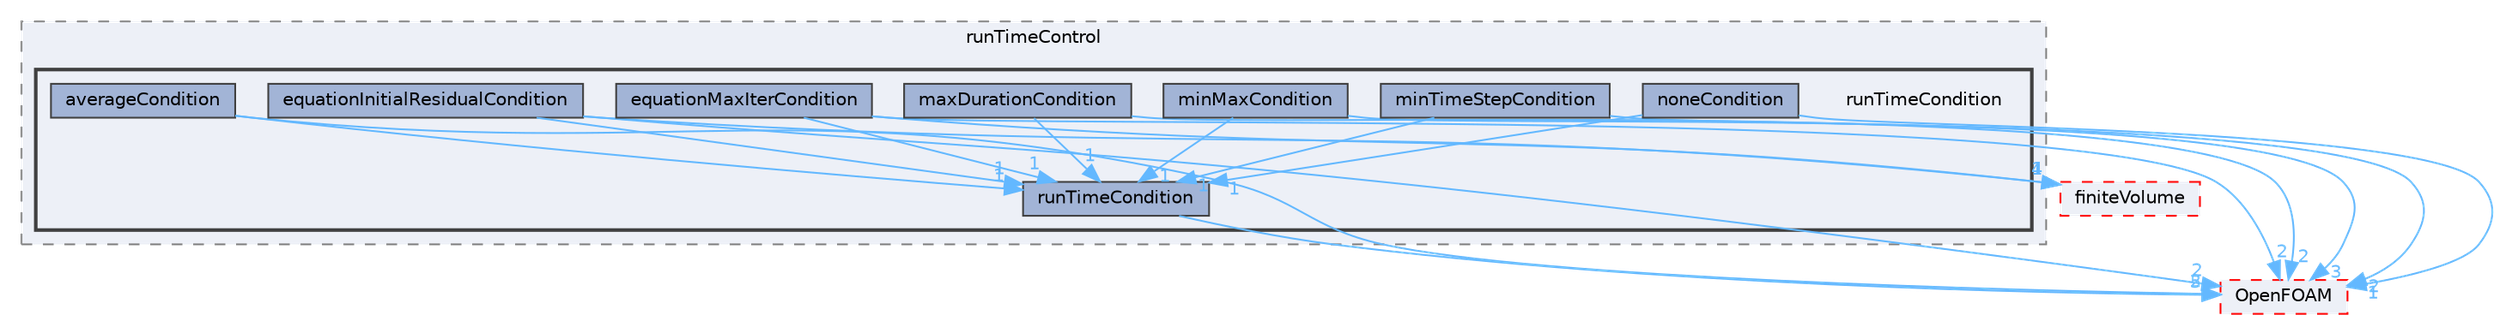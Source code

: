 digraph "src/functionObjects/utilities/runTimeControl/runTimeCondition"
{
 // LATEX_PDF_SIZE
  bgcolor="transparent";
  edge [fontname=Helvetica,fontsize=10,labelfontname=Helvetica,labelfontsize=10];
  node [fontname=Helvetica,fontsize=10,shape=box,height=0.2,width=0.4];
  compound=true
  subgraph clusterdir_a29bb062b3e1fe9387cade838989d0f9 {
    graph [ bgcolor="#edf0f7", pencolor="grey50", label="runTimeControl", fontname=Helvetica,fontsize=10 style="filled,dashed", URL="dir_a29bb062b3e1fe9387cade838989d0f9.html",tooltip=""]
  subgraph clusterdir_580354f5e34525023f59f0d894ed39c6 {
    graph [ bgcolor="#edf0f7", pencolor="grey25", label="", fontname=Helvetica,fontsize=10 style="filled,bold", URL="dir_580354f5e34525023f59f0d894ed39c6.html",tooltip=""]
    dir_580354f5e34525023f59f0d894ed39c6 [shape=plaintext, label="runTimeCondition"];
  dir_baf3c5fd751ebce46b705b90661a823a [label="averageCondition", fillcolor="#a2b4d6", color="grey25", style="filled", URL="dir_baf3c5fd751ebce46b705b90661a823a.html",tooltip=""];
  dir_ba15d7a3bfe878c3a1335bcaa4f3fccc [label="equationInitialResidualCondition", fillcolor="#a2b4d6", color="grey25", style="filled", URL="dir_ba15d7a3bfe878c3a1335bcaa4f3fccc.html",tooltip=""];
  dir_bca52e936eb790e95e19a847820a4f79 [label="equationMaxIterCondition", fillcolor="#a2b4d6", color="grey25", style="filled", URL="dir_bca52e936eb790e95e19a847820a4f79.html",tooltip=""];
  dir_853a68371bbf4e48678fe167b11e21fb [label="maxDurationCondition", fillcolor="#a2b4d6", color="grey25", style="filled", URL="dir_853a68371bbf4e48678fe167b11e21fb.html",tooltip=""];
  dir_7711388a01baa376f22f1ca47a18c4b0 [label="minMaxCondition", fillcolor="#a2b4d6", color="grey25", style="filled", URL="dir_7711388a01baa376f22f1ca47a18c4b0.html",tooltip=""];
  dir_ccbc4b6c344a1b8345ba64a435789fc0 [label="minTimeStepCondition", fillcolor="#a2b4d6", color="grey25", style="filled", URL="dir_ccbc4b6c344a1b8345ba64a435789fc0.html",tooltip=""];
  dir_5f94ce6391148c45203ea81cceadfd5d [label="noneCondition", fillcolor="#a2b4d6", color="grey25", style="filled", URL="dir_5f94ce6391148c45203ea81cceadfd5d.html",tooltip=""];
  dir_517c7e5b35d6f3cee03179c34a783033 [label="runTimeCondition", fillcolor="#a2b4d6", color="grey25", style="filled", URL="dir_517c7e5b35d6f3cee03179c34a783033.html",tooltip=""];
  }
  }
  dir_9bd15774b555cf7259a6fa18f99fe99b [label="finiteVolume", fillcolor="#edf0f7", color="red", style="filled,dashed", URL="dir_9bd15774b555cf7259a6fa18f99fe99b.html",tooltip=""];
  dir_c5473ff19b20e6ec4dfe5c310b3778a8 [label="OpenFOAM", fillcolor="#edf0f7", color="red", style="filled,dashed", URL="dir_c5473ff19b20e6ec4dfe5c310b3778a8.html",tooltip=""];
  dir_baf3c5fd751ebce46b705b90661a823a->dir_517c7e5b35d6f3cee03179c34a783033 [headlabel="1", labeldistance=1.5 headhref="dir_000172_003382.html" href="dir_000172_003382.html" color="steelblue1" fontcolor="steelblue1"];
  dir_baf3c5fd751ebce46b705b90661a823a->dir_c5473ff19b20e6ec4dfe5c310b3778a8 [headlabel="2", labeldistance=1.5 headhref="dir_000172_002695.html" href="dir_000172_002695.html" color="steelblue1" fontcolor="steelblue1"];
  dir_ba15d7a3bfe878c3a1335bcaa4f3fccc->dir_517c7e5b35d6f3cee03179c34a783033 [headlabel="1", labeldistance=1.5 headhref="dir_001172_003382.html" href="dir_001172_003382.html" color="steelblue1" fontcolor="steelblue1"];
  dir_ba15d7a3bfe878c3a1335bcaa4f3fccc->dir_9bd15774b555cf7259a6fa18f99fe99b [headlabel="4", labeldistance=1.5 headhref="dir_001172_001387.html" href="dir_001172_001387.html" color="steelblue1" fontcolor="steelblue1"];
  dir_ba15d7a3bfe878c3a1335bcaa4f3fccc->dir_c5473ff19b20e6ec4dfe5c310b3778a8 [headlabel="2", labeldistance=1.5 headhref="dir_001172_002695.html" href="dir_001172_002695.html" color="steelblue1" fontcolor="steelblue1"];
  dir_bca52e936eb790e95e19a847820a4f79->dir_517c7e5b35d6f3cee03179c34a783033 [headlabel="1", labeldistance=1.5 headhref="dir_001173_003382.html" href="dir_001173_003382.html" color="steelblue1" fontcolor="steelblue1"];
  dir_bca52e936eb790e95e19a847820a4f79->dir_9bd15774b555cf7259a6fa18f99fe99b [headlabel="1", labeldistance=1.5 headhref="dir_001173_001387.html" href="dir_001173_001387.html" color="steelblue1" fontcolor="steelblue1"];
  dir_bca52e936eb790e95e19a847820a4f79->dir_c5473ff19b20e6ec4dfe5c310b3778a8 [headlabel="2", labeldistance=1.5 headhref="dir_001173_002695.html" href="dir_001173_002695.html" color="steelblue1" fontcolor="steelblue1"];
  dir_853a68371bbf4e48678fe167b11e21fb->dir_517c7e5b35d6f3cee03179c34a783033 [headlabel="1", labeldistance=1.5 headhref="dir_002339_003382.html" href="dir_002339_003382.html" color="steelblue1" fontcolor="steelblue1"];
  dir_853a68371bbf4e48678fe167b11e21fb->dir_c5473ff19b20e6ec4dfe5c310b3778a8 [headlabel="2", labeldistance=1.5 headhref="dir_002339_002695.html" href="dir_002339_002695.html" color="steelblue1" fontcolor="steelblue1"];
  dir_7711388a01baa376f22f1ca47a18c4b0->dir_517c7e5b35d6f3cee03179c34a783033 [headlabel="1", labeldistance=1.5 headhref="dir_002401_003382.html" href="dir_002401_003382.html" color="steelblue1" fontcolor="steelblue1"];
  dir_7711388a01baa376f22f1ca47a18c4b0->dir_c5473ff19b20e6ec4dfe5c310b3778a8 [headlabel="3", labeldistance=1.5 headhref="dir_002401_002695.html" href="dir_002401_002695.html" color="steelblue1" fontcolor="steelblue1"];
  dir_ccbc4b6c344a1b8345ba64a435789fc0->dir_517c7e5b35d6f3cee03179c34a783033 [headlabel="1", labeldistance=1.5 headhref="dir_002404_003382.html" href="dir_002404_003382.html" color="steelblue1" fontcolor="steelblue1"];
  dir_ccbc4b6c344a1b8345ba64a435789fc0->dir_c5473ff19b20e6ec4dfe5c310b3778a8 [headlabel="2", labeldistance=1.5 headhref="dir_002404_002695.html" href="dir_002404_002695.html" color="steelblue1" fontcolor="steelblue1"];
  dir_5f94ce6391148c45203ea81cceadfd5d->dir_517c7e5b35d6f3cee03179c34a783033 [headlabel="1", labeldistance=1.5 headhref="dir_002567_003382.html" href="dir_002567_003382.html" color="steelblue1" fontcolor="steelblue1"];
  dir_5f94ce6391148c45203ea81cceadfd5d->dir_c5473ff19b20e6ec4dfe5c310b3778a8 [headlabel="1", labeldistance=1.5 headhref="dir_002567_002695.html" href="dir_002567_002695.html" color="steelblue1" fontcolor="steelblue1"];
  dir_517c7e5b35d6f3cee03179c34a783033->dir_c5473ff19b20e6ec4dfe5c310b3778a8 [headlabel="5", labeldistance=1.5 headhref="dir_003382_002695.html" href="dir_003382_002695.html" color="steelblue1" fontcolor="steelblue1"];
}
